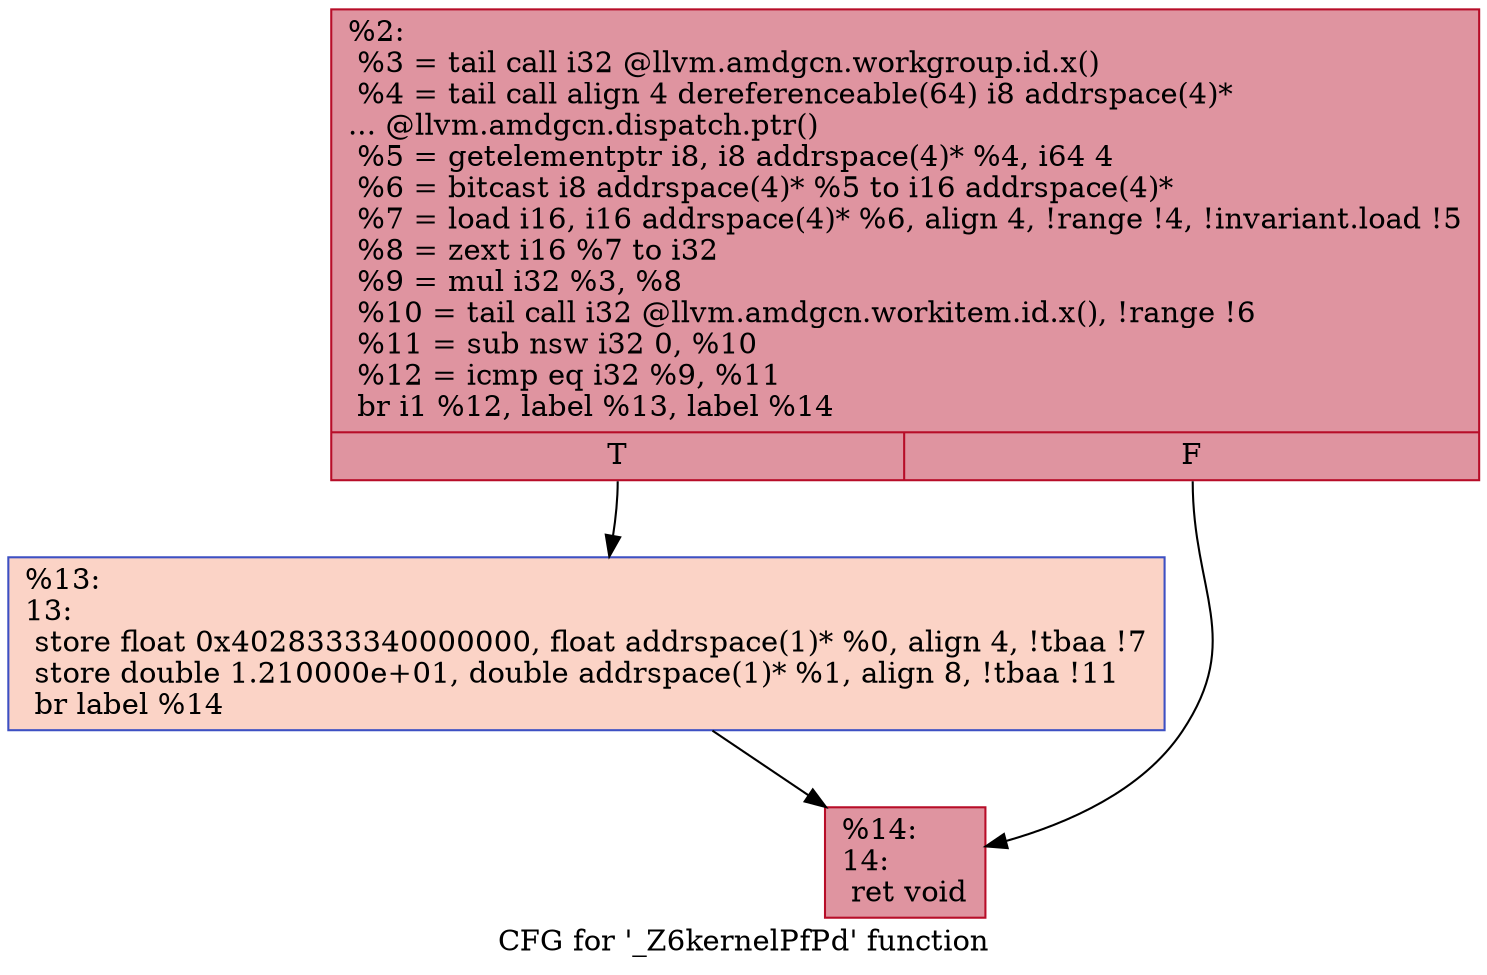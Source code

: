 digraph "CFG for '_Z6kernelPfPd' function" {
	label="CFG for '_Z6kernelPfPd' function";

	Node0x5991ed0 [shape=record,color="#b70d28ff", style=filled, fillcolor="#b70d2870",label="{%2:\l  %3 = tail call i32 @llvm.amdgcn.workgroup.id.x()\l  %4 = tail call align 4 dereferenceable(64) i8 addrspace(4)*\l... @llvm.amdgcn.dispatch.ptr()\l  %5 = getelementptr i8, i8 addrspace(4)* %4, i64 4\l  %6 = bitcast i8 addrspace(4)* %5 to i16 addrspace(4)*\l  %7 = load i16, i16 addrspace(4)* %6, align 4, !range !4, !invariant.load !5\l  %8 = zext i16 %7 to i32\l  %9 = mul i32 %3, %8\l  %10 = tail call i32 @llvm.amdgcn.workitem.id.x(), !range !6\l  %11 = sub nsw i32 0, %10\l  %12 = icmp eq i32 %9, %11\l  br i1 %12, label %13, label %14\l|{<s0>T|<s1>F}}"];
	Node0x5991ed0:s0 -> Node0x5993e10;
	Node0x5991ed0:s1 -> Node0x5993ea0;
	Node0x5993e10 [shape=record,color="#3d50c3ff", style=filled, fillcolor="#f59c7d70",label="{%13:\l13:                                               \l  store float 0x4028333340000000, float addrspace(1)* %0, align 4, !tbaa !7\l  store double 1.210000e+01, double addrspace(1)* %1, align 8, !tbaa !11\l  br label %14\l}"];
	Node0x5993e10 -> Node0x5993ea0;
	Node0x5993ea0 [shape=record,color="#b70d28ff", style=filled, fillcolor="#b70d2870",label="{%14:\l14:                                               \l  ret void\l}"];
}
